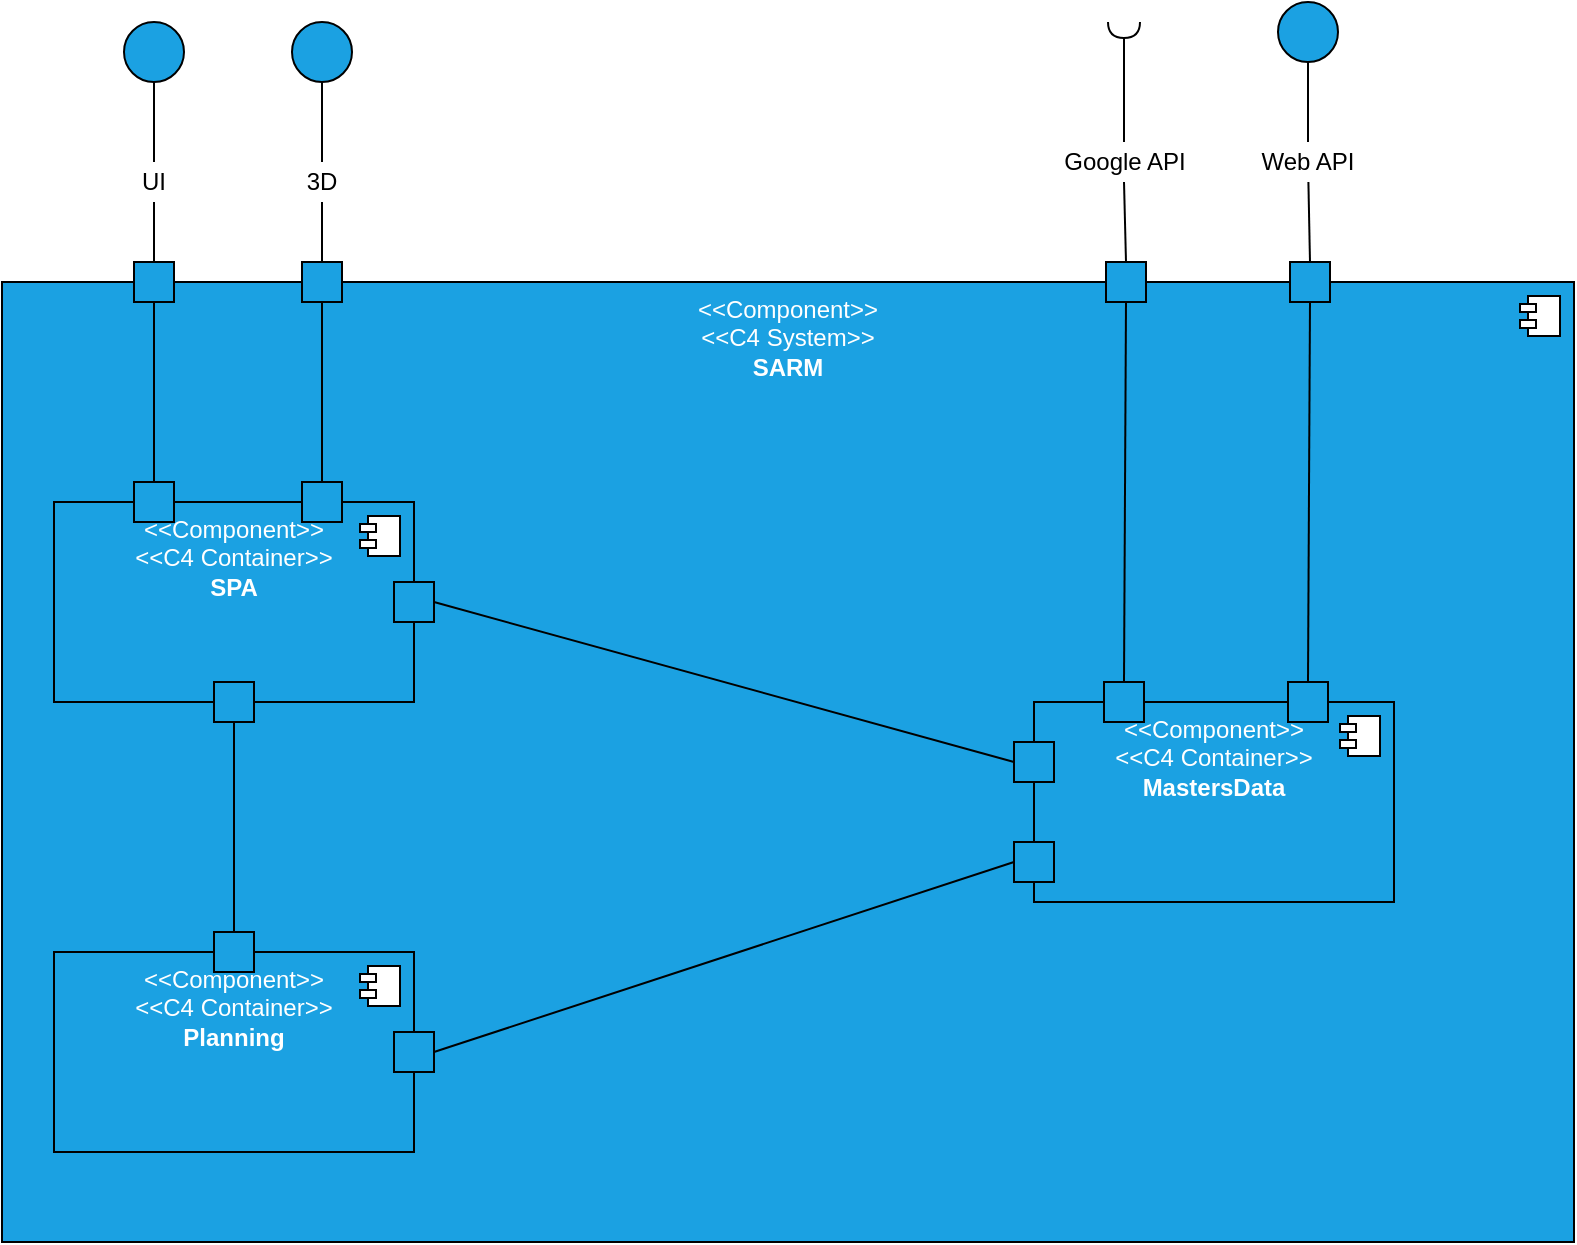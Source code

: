 <mxfile version="24.7.17">
  <diagram name="Página-1" id="kKBKMEyVlORLd3pp8Gom">
    <mxGraphModel dx="1434" dy="836" grid="1" gridSize="10" guides="1" tooltips="1" connect="1" arrows="1" fold="1" page="1" pageScale="1" pageWidth="827" pageHeight="1169" math="0" shadow="0">
      <root>
        <mxCell id="0" />
        <mxCell id="1" parent="0" />
        <mxCell id="dBTyXa7TmohaYHNIzGNa-1" value="&amp;lt;&amp;lt;Component&amp;gt;&amp;gt;&lt;div&gt;&amp;lt;&amp;lt;C4 System&amp;gt;&amp;gt;&lt;/div&gt;&lt;div style=&quot;padding-right: 0px;&quot;&gt;&lt;b&gt;SARM&lt;/b&gt;&lt;/div&gt;" style="html=1;dropTarget=0;whiteSpace=wrap;horizontal=1;verticalAlign=top;fillColor=#1ba1e2;fontColor=#ffffff;strokeColor=default;" parent="1" vertex="1">
          <mxGeometry x="244" y="240" width="786" height="480" as="geometry" />
        </mxCell>
        <mxCell id="dBTyXa7TmohaYHNIzGNa-2" value="" style="shape=module;jettyWidth=8;jettyHeight=4;" parent="dBTyXa7TmohaYHNIzGNa-1" vertex="1">
          <mxGeometry x="1" width="20" height="20" relative="1" as="geometry">
            <mxPoint x="-27" y="7" as="offset" />
          </mxGeometry>
        </mxCell>
        <mxCell id="dBTyXa7TmohaYHNIzGNa-5" value="&amp;lt;&amp;lt;Component&amp;gt;&amp;gt;&lt;div&gt;&amp;lt;&amp;lt;C4 Container&lt;span style=&quot;background-color: initial;&quot;&gt;&amp;gt;&amp;gt;&lt;/span&gt;&lt;/div&gt;&lt;div style=&quot;padding-right: 0px;&quot;&gt;&lt;b&gt;SPA&lt;/b&gt;&lt;/div&gt;" style="html=1;dropTarget=0;whiteSpace=wrap;horizontal=1;verticalAlign=top;fillColor=#1ba1e2;fontColor=#ffffff;strokeColor=default;" parent="1" vertex="1">
          <mxGeometry x="270" y="350" width="180" height="100" as="geometry" />
        </mxCell>
        <mxCell id="dBTyXa7TmohaYHNIzGNa-6" value="" style="shape=module;jettyWidth=8;jettyHeight=4;" parent="dBTyXa7TmohaYHNIzGNa-5" vertex="1">
          <mxGeometry x="1" width="20" height="20" relative="1" as="geometry">
            <mxPoint x="-27" y="7" as="offset" />
          </mxGeometry>
        </mxCell>
        <mxCell id="dBTyXa7TmohaYHNIzGNa-7" value="" style="whiteSpace=wrap;html=1;aspect=fixed;fillColor=#1ba1e2;fontColor=#ffffff;strokeColor=default;" parent="1" vertex="1">
          <mxGeometry x="310" y="230" width="20" height="20" as="geometry" />
        </mxCell>
        <mxCell id="dBTyXa7TmohaYHNIzGNa-12" value="" style="whiteSpace=wrap;html=1;aspect=fixed;fillColor=#1ba1e2;fontColor=#ffffff;strokeColor=default;" parent="1" vertex="1">
          <mxGeometry x="310" y="340" width="20" height="20" as="geometry" />
        </mxCell>
        <mxCell id="dBTyXa7TmohaYHNIzGNa-14" value="" style="whiteSpace=wrap;html=1;aspect=fixed;fillColor=#1ba1e2;fontColor=#ffffff;strokeColor=default;" parent="1" vertex="1">
          <mxGeometry x="394" y="340" width="20" height="20" as="geometry" />
        </mxCell>
        <mxCell id="dBTyXa7TmohaYHNIzGNa-16" value="" style="endArrow=none;html=1;rounded=0;entryX=0.5;entryY=1;entryDx=0;entryDy=0;exitX=0.5;exitY=0;exitDx=0;exitDy=0;" parent="1" source="dBTyXa7TmohaYHNIzGNa-12" target="dBTyXa7TmohaYHNIzGNa-7" edge="1">
          <mxGeometry width="50" height="50" relative="1" as="geometry">
            <mxPoint x="380" y="430" as="sourcePoint" />
            <mxPoint x="430" y="380" as="targetPoint" />
          </mxGeometry>
        </mxCell>
        <mxCell id="dBTyXa7TmohaYHNIzGNa-17" value="" style="endArrow=none;html=1;rounded=0;entryX=0.5;entryY=1;entryDx=0;entryDy=0;exitX=0.5;exitY=0;exitDx=0;exitDy=0;" parent="1" source="dBTyXa7TmohaYHNIzGNa-14" edge="1">
          <mxGeometry width="50" height="50" relative="1" as="geometry">
            <mxPoint x="420" y="370" as="sourcePoint" />
            <mxPoint x="404" y="250" as="targetPoint" />
          </mxGeometry>
        </mxCell>
        <mxCell id="dBTyXa7TmohaYHNIzGNa-19" value="" style="endArrow=none;html=1;rounded=0;exitX=0.5;exitY=0;exitDx=0;exitDy=0;entryX=0.5;entryY=1;entryDx=0;entryDy=0;" parent="1" source="dBTyXa7TmohaYHNIzGNa-25" target="dBTyXa7TmohaYHNIzGNa-20" edge="1">
          <mxGeometry width="50" height="50" relative="1" as="geometry">
            <mxPoint x="330" y="380" as="sourcePoint" />
            <mxPoint x="320" y="200" as="targetPoint" />
          </mxGeometry>
        </mxCell>
        <mxCell id="dBTyXa7TmohaYHNIzGNa-20" value="" style="ellipse;whiteSpace=wrap;html=1;aspect=fixed;fillColor=#1ba1e2;fontColor=#ffffff;strokeColor=default;" parent="1" vertex="1">
          <mxGeometry x="305" y="110" width="30" height="30" as="geometry" />
        </mxCell>
        <mxCell id="dBTyXa7TmohaYHNIzGNa-28" value="" style="endArrow=none;html=1;rounded=0;exitX=0.5;exitY=0;exitDx=0;exitDy=0;" parent="1" source="dBTyXa7TmohaYHNIzGNa-7" target="dBTyXa7TmohaYHNIzGNa-25" edge="1">
          <mxGeometry width="50" height="50" relative="1" as="geometry">
            <mxPoint x="320" y="230" as="sourcePoint" />
            <mxPoint x="320" y="200" as="targetPoint" />
          </mxGeometry>
        </mxCell>
        <mxCell id="dBTyXa7TmohaYHNIzGNa-25" value="UI" style="text;html=1;align=center;verticalAlign=middle;whiteSpace=wrap;rounded=0;" parent="1" vertex="1">
          <mxGeometry x="310" y="180" width="20" height="20" as="geometry" />
        </mxCell>
        <mxCell id="dBTyXa7TmohaYHNIzGNa-38" value="" style="whiteSpace=wrap;html=1;aspect=fixed;fillColor=#1ba1e2;fontColor=#ffffff;strokeColor=default;" parent="1" vertex="1">
          <mxGeometry x="394" y="230" width="20" height="20" as="geometry" />
        </mxCell>
        <mxCell id="dBTyXa7TmohaYHNIzGNa-39" value="" style="endArrow=none;html=1;rounded=0;exitX=0.5;exitY=0;exitDx=0;exitDy=0;entryX=0.5;entryY=1;entryDx=0;entryDy=0;" parent="1" source="dBTyXa7TmohaYHNIzGNa-42" target="dBTyXa7TmohaYHNIzGNa-40" edge="1">
          <mxGeometry width="50" height="50" relative="1" as="geometry">
            <mxPoint x="414" y="380" as="sourcePoint" />
            <mxPoint x="404" y="200" as="targetPoint" />
          </mxGeometry>
        </mxCell>
        <mxCell id="dBTyXa7TmohaYHNIzGNa-40" value="" style="ellipse;whiteSpace=wrap;html=1;aspect=fixed;fillColor=#1ba1e2;fontColor=#ffffff;strokeColor=default;" parent="1" vertex="1">
          <mxGeometry x="389" y="110" width="30" height="30" as="geometry" />
        </mxCell>
        <mxCell id="dBTyXa7TmohaYHNIzGNa-41" value="" style="endArrow=none;html=1;rounded=0;exitX=0.5;exitY=0;exitDx=0;exitDy=0;" parent="1" source="dBTyXa7TmohaYHNIzGNa-38" target="dBTyXa7TmohaYHNIzGNa-42" edge="1">
          <mxGeometry width="50" height="50" relative="1" as="geometry">
            <mxPoint x="404" y="230" as="sourcePoint" />
            <mxPoint x="404" y="200" as="targetPoint" />
          </mxGeometry>
        </mxCell>
        <mxCell id="dBTyXa7TmohaYHNIzGNa-42" value="3D" style="text;html=1;align=center;verticalAlign=middle;whiteSpace=wrap;rounded=0;" parent="1" vertex="1">
          <mxGeometry x="394" y="180" width="20" height="20" as="geometry" />
        </mxCell>
        <mxCell id="dBTyXa7TmohaYHNIzGNa-43" value="&amp;lt;&amp;lt;Component&amp;gt;&amp;gt;&lt;div&gt;&amp;lt;&amp;lt;C4 Container&lt;span style=&quot;background-color: initial;&quot;&gt;&amp;gt;&amp;gt;&lt;/span&gt;&lt;/div&gt;&lt;div&gt;&lt;b&gt;Planning&lt;/b&gt;&lt;/div&gt;" style="html=1;dropTarget=0;whiteSpace=wrap;horizontal=1;verticalAlign=top;fillColor=#1ba1e2;fontColor=#ffffff;strokeColor=default;" parent="1" vertex="1">
          <mxGeometry x="270" y="575" width="180" height="100" as="geometry" />
        </mxCell>
        <mxCell id="dBTyXa7TmohaYHNIzGNa-44" value="" style="shape=module;jettyWidth=8;jettyHeight=4;" parent="dBTyXa7TmohaYHNIzGNa-43" vertex="1">
          <mxGeometry x="1" width="20" height="20" relative="1" as="geometry">
            <mxPoint x="-27" y="7" as="offset" />
          </mxGeometry>
        </mxCell>
        <mxCell id="dBTyXa7TmohaYHNIzGNa-58" value="" style="whiteSpace=wrap;html=1;aspect=fixed;fillColor=#1ba1e2;fontColor=#ffffff;strokeColor=default;" parent="1" vertex="1">
          <mxGeometry x="350" y="440" width="20" height="20" as="geometry" />
        </mxCell>
        <mxCell id="dBTyXa7TmohaYHNIzGNa-59" value="" style="whiteSpace=wrap;html=1;aspect=fixed;fillColor=#1ba1e2;fontColor=#ffffff;strokeColor=default;" parent="1" vertex="1">
          <mxGeometry x="350" y="565" width="20" height="20" as="geometry" />
        </mxCell>
        <mxCell id="dBTyXa7TmohaYHNIzGNa-60" value="" style="endArrow=none;html=1;rounded=0;entryX=0.5;entryY=1;entryDx=0;entryDy=0;exitX=0.5;exitY=0;exitDx=0;exitDy=0;" parent="1" source="dBTyXa7TmohaYHNIzGNa-59" target="dBTyXa7TmohaYHNIzGNa-58" edge="1">
          <mxGeometry width="50" height="50" relative="1" as="geometry">
            <mxPoint x="380" y="670" as="sourcePoint" />
            <mxPoint x="430" y="620" as="targetPoint" />
            <Array as="points" />
          </mxGeometry>
        </mxCell>
        <mxCell id="dBTyXa7TmohaYHNIzGNa-70" value="&amp;lt;&amp;lt;Component&amp;gt;&amp;gt;&lt;div&gt;&amp;lt;&amp;lt;C4 Container&lt;span style=&quot;background-color: initial;&quot;&gt;&amp;gt;&amp;gt;&lt;/span&gt;&lt;/div&gt;&lt;div style=&quot;padding-right: 0px;&quot;&gt;&lt;b&gt;MastersData&lt;/b&gt;&lt;/div&gt;" style="html=1;dropTarget=0;whiteSpace=wrap;horizontal=1;verticalAlign=top;fillColor=#1ba1e2;fontColor=#ffffff;strokeColor=default;" parent="1" vertex="1">
          <mxGeometry x="760" y="450" width="180" height="100" as="geometry" />
        </mxCell>
        <mxCell id="dBTyXa7TmohaYHNIzGNa-71" value="" style="shape=module;jettyWidth=8;jettyHeight=4;" parent="dBTyXa7TmohaYHNIzGNa-70" vertex="1">
          <mxGeometry x="1" width="20" height="20" relative="1" as="geometry">
            <mxPoint x="-27" y="7" as="offset" />
          </mxGeometry>
        </mxCell>
        <mxCell id="dBTyXa7TmohaYHNIzGNa-72" value="" style="whiteSpace=wrap;html=1;aspect=fixed;fillColor=#1ba1e2;fontColor=#ffffff;strokeColor=default;" parent="1" vertex="1">
          <mxGeometry x="440" y="615" width="20" height="20" as="geometry" />
        </mxCell>
        <mxCell id="dBTyXa7TmohaYHNIzGNa-73" value="" style="whiteSpace=wrap;html=1;aspect=fixed;fillColor=#1ba1e2;fontColor=#ffffff;strokeColor=default;" parent="1" vertex="1">
          <mxGeometry x="440" y="390" width="20" height="20" as="geometry" />
        </mxCell>
        <mxCell id="dBTyXa7TmohaYHNIzGNa-80" value="" style="whiteSpace=wrap;html=1;aspect=fixed;fillColor=#1ba1e2;fontColor=#ffffff;strokeColor=default;" parent="1" vertex="1">
          <mxGeometry x="750" y="470" width="20" height="20" as="geometry" />
        </mxCell>
        <mxCell id="dBTyXa7TmohaYHNIzGNa-83" value="" style="whiteSpace=wrap;html=1;aspect=fixed;fillColor=#1ba1e2;fontColor=#ffffff;strokeColor=default;" parent="1" vertex="1">
          <mxGeometry x="750" y="520" width="20" height="20" as="geometry" />
        </mxCell>
        <mxCell id="dBTyXa7TmohaYHNIzGNa-85" value="" style="endArrow=none;html=1;rounded=0;entryX=0;entryY=0.5;entryDx=0;entryDy=0;exitX=1;exitY=0.5;exitDx=0;exitDy=0;" parent="1" source="dBTyXa7TmohaYHNIzGNa-72" target="dBTyXa7TmohaYHNIzGNa-83" edge="1">
          <mxGeometry width="50" height="50" relative="1" as="geometry">
            <mxPoint x="370" y="575" as="sourcePoint" />
            <mxPoint x="370" y="470" as="targetPoint" />
            <Array as="points" />
          </mxGeometry>
        </mxCell>
        <mxCell id="dBTyXa7TmohaYHNIzGNa-86" value="" style="endArrow=none;html=1;rounded=0;entryX=1;entryY=0.5;entryDx=0;entryDy=0;exitX=0;exitY=0.5;exitDx=0;exitDy=0;" parent="1" source="dBTyXa7TmohaYHNIzGNa-80" target="dBTyXa7TmohaYHNIzGNa-73" edge="1">
          <mxGeometry width="50" height="50" relative="1" as="geometry">
            <mxPoint x="370" y="575" as="sourcePoint" />
            <mxPoint x="370" y="470" as="targetPoint" />
            <Array as="points" />
          </mxGeometry>
        </mxCell>
        <mxCell id="dBTyXa7TmohaYHNIzGNa-111" value="" style="whiteSpace=wrap;html=1;aspect=fixed;fillColor=#1ba1e2;fontColor=#ffffff;strokeColor=default;" parent="1" vertex="1">
          <mxGeometry x="888" y="230" width="20" height="20" as="geometry" />
        </mxCell>
        <mxCell id="dBTyXa7TmohaYHNIzGNa-112" value="" style="whiteSpace=wrap;html=1;aspect=fixed;fillColor=#1ba1e2;fontColor=#ffffff;strokeColor=default;" parent="1" vertex="1">
          <mxGeometry x="887" y="440" width="20" height="20" as="geometry" />
        </mxCell>
        <mxCell id="dBTyXa7TmohaYHNIzGNa-114" value="" style="endArrow=none;html=1;rounded=0;entryX=0.5;entryY=1;entryDx=0;entryDy=0;exitX=0.5;exitY=0;exitDx=0;exitDy=0;" parent="1" source="dBTyXa7TmohaYHNIzGNa-112" target="dBTyXa7TmohaYHNIzGNa-111" edge="1">
          <mxGeometry width="50" height="50" relative="1" as="geometry">
            <mxPoint x="921" y="420" as="sourcePoint" />
            <mxPoint x="971" y="370" as="targetPoint" />
          </mxGeometry>
        </mxCell>
        <mxCell id="dBTyXa7TmohaYHNIzGNa-116" value="" style="endArrow=none;html=1;rounded=0;exitX=0.5;exitY=0;exitDx=0;exitDy=0;entryX=0.5;entryY=1;entryDx=0;entryDy=0;" parent="1" source="dBTyXa7TmohaYHNIzGNa-119" target="dBTyXa7TmohaYHNIzGNa-117" edge="1">
          <mxGeometry width="50" height="50" relative="1" as="geometry">
            <mxPoint x="871" y="370" as="sourcePoint" />
            <mxPoint x="861" y="190" as="targetPoint" />
          </mxGeometry>
        </mxCell>
        <mxCell id="dBTyXa7TmohaYHNIzGNa-117" value="" style="ellipse;whiteSpace=wrap;html=1;aspect=fixed;fillColor=#1ba1e2;fontColor=#ffffff;strokeColor=default;" parent="1" vertex="1">
          <mxGeometry x="882" y="100" width="30" height="30" as="geometry" />
        </mxCell>
        <mxCell id="dBTyXa7TmohaYHNIzGNa-118" value="" style="endArrow=none;html=1;rounded=0;exitX=0.5;exitY=0;exitDx=0;exitDy=0;" parent="1" source="dBTyXa7TmohaYHNIzGNa-111" target="dBTyXa7TmohaYHNIzGNa-119" edge="1">
          <mxGeometry width="50" height="50" relative="1" as="geometry">
            <mxPoint x="861" y="220" as="sourcePoint" />
            <mxPoint x="861" y="190" as="targetPoint" />
          </mxGeometry>
        </mxCell>
        <mxCell id="dBTyXa7TmohaYHNIzGNa-119" value="Web API" style="text;html=1;align=center;verticalAlign=middle;whiteSpace=wrap;rounded=0;" parent="1" vertex="1">
          <mxGeometry x="870" y="170" width="54" height="20" as="geometry" />
        </mxCell>
        <mxCell id="AtWp4wGU_ADnu97Yqhnv-7" value="" style="whiteSpace=wrap;html=1;aspect=fixed;fillColor=#1ba1e2;fontColor=#ffffff;strokeColor=default;" vertex="1" parent="1">
          <mxGeometry x="796" y="230" width="20" height="20" as="geometry" />
        </mxCell>
        <mxCell id="AtWp4wGU_ADnu97Yqhnv-8" value="" style="whiteSpace=wrap;html=1;aspect=fixed;fillColor=#1ba1e2;fontColor=#ffffff;strokeColor=default;" vertex="1" parent="1">
          <mxGeometry x="795" y="440" width="20" height="20" as="geometry" />
        </mxCell>
        <mxCell id="AtWp4wGU_ADnu97Yqhnv-9" value="" style="endArrow=none;html=1;rounded=0;entryX=0.5;entryY=1;entryDx=0;entryDy=0;exitX=0.5;exitY=0;exitDx=0;exitDy=0;" edge="1" parent="1" source="AtWp4wGU_ADnu97Yqhnv-8" target="AtWp4wGU_ADnu97Yqhnv-7">
          <mxGeometry width="50" height="50" relative="1" as="geometry">
            <mxPoint x="829" y="420" as="sourcePoint" />
            <mxPoint x="879" y="370" as="targetPoint" />
          </mxGeometry>
        </mxCell>
        <mxCell id="AtWp4wGU_ADnu97Yqhnv-12" value="" style="endArrow=none;html=1;rounded=0;exitX=0.5;exitY=0;exitDx=0;exitDy=0;" edge="1" parent="1" source="AtWp4wGU_ADnu97Yqhnv-7">
          <mxGeometry width="50" height="50" relative="1" as="geometry">
            <mxPoint x="769" y="220" as="sourcePoint" />
            <mxPoint x="805" y="190" as="targetPoint" />
          </mxGeometry>
        </mxCell>
        <mxCell id="AtWp4wGU_ADnu97Yqhnv-13" value="Google API" style="text;html=1;align=center;verticalAlign=middle;whiteSpace=wrap;rounded=0;" vertex="1" parent="1">
          <mxGeometry x="769.5" y="170" width="71" height="20" as="geometry" />
        </mxCell>
        <mxCell id="AtWp4wGU_ADnu97Yqhnv-14" value="" style="rounded=0;orthogonalLoop=1;jettySize=auto;html=1;endArrow=halfCircle;endFill=0;endSize=6;strokeWidth=1;sketch=0;fontSize=12;curved=1;" edge="1" parent="1" source="AtWp4wGU_ADnu97Yqhnv-13">
          <mxGeometry relative="1" as="geometry">
            <mxPoint x="745" y="425" as="sourcePoint" />
            <mxPoint x="805" y="110" as="targetPoint" />
          </mxGeometry>
        </mxCell>
        <mxCell id="AtWp4wGU_ADnu97Yqhnv-15" value="" style="ellipse;whiteSpace=wrap;html=1;align=center;aspect=fixed;fillColor=none;strokeColor=none;resizable=0;perimeter=centerPerimeter;rotatable=0;allowArrows=0;points=[];outlineConnect=1;" vertex="1" parent="1">
          <mxGeometry x="720" y="420" width="10" height="10" as="geometry" />
        </mxCell>
      </root>
    </mxGraphModel>
  </diagram>
</mxfile>

